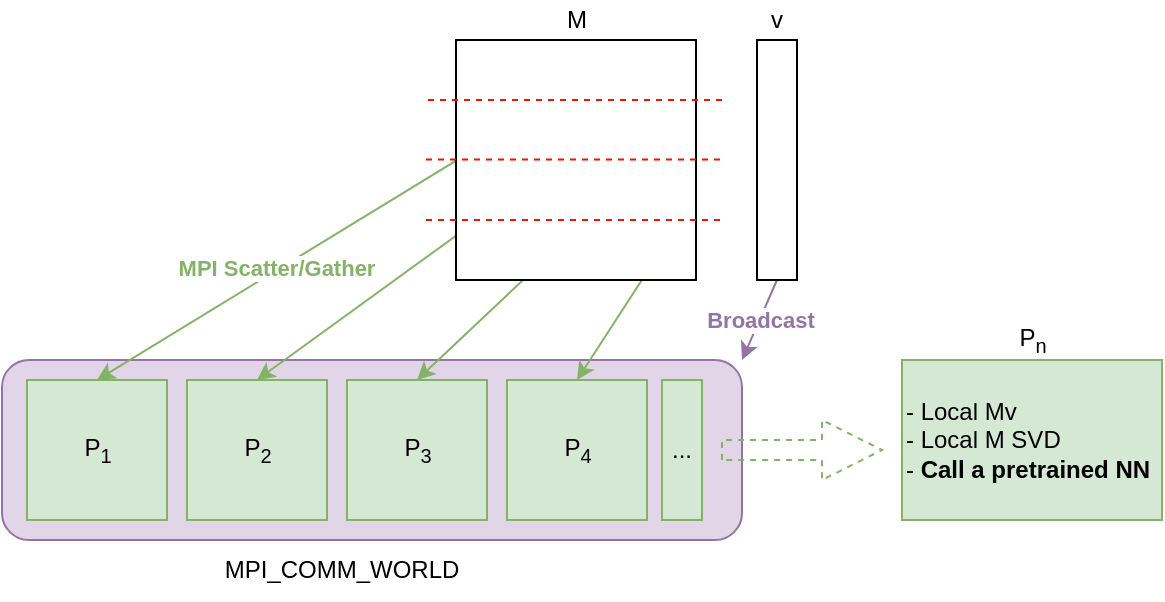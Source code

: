 <mxfile version="18.0.1" type="device"><diagram id="lsAGRGMqgmjh9sUfsG-H" name="Page-1"><mxGraphModel dx="1185" dy="643" grid="1" gridSize="10" guides="1" tooltips="1" connect="1" arrows="1" fold="1" page="1" pageScale="1" pageWidth="827" pageHeight="1169" math="0" shadow="0"><root><mxCell id="0"/><mxCell id="1" parent="0"/><mxCell id="ck8Y6ymT9cvNF8v1vJVf-45" value="" style="group" vertex="1" connectable="0" parent="1"><mxGeometry x="90" y="360" width="370" height="120" as="geometry"/></mxCell><mxCell id="ck8Y6ymT9cvNF8v1vJVf-43" value="" style="group" vertex="1" connectable="0" parent="ck8Y6ymT9cvNF8v1vJVf-45"><mxGeometry width="370" height="120" as="geometry"/></mxCell><mxCell id="ck8Y6ymT9cvNF8v1vJVf-30" value="" style="rounded=1;whiteSpace=wrap;html=1;fillColor=#e1d5e7;strokeColor=#9673a6;" vertex="1" parent="ck8Y6ymT9cvNF8v1vJVf-43"><mxGeometry width="370" height="90" as="geometry"/></mxCell><mxCell id="ck8Y6ymT9cvNF8v1vJVf-31" value="MPI_COMM_WORLD" style="text;html=1;strokeColor=none;fillColor=none;align=center;verticalAlign=middle;whiteSpace=wrap;rounded=0;" vertex="1" parent="ck8Y6ymT9cvNF8v1vJVf-43"><mxGeometry x="100" y="90" width="140" height="30" as="geometry"/></mxCell><mxCell id="ck8Y6ymT9cvNF8v1vJVf-52" value="..." style="rounded=0;whiteSpace=wrap;html=1;fillColor=#d5e8d4;strokeColor=#82b366;" vertex="1" parent="ck8Y6ymT9cvNF8v1vJVf-43"><mxGeometry x="330" y="10" width="20" height="70" as="geometry"/></mxCell><mxCell id="ck8Y6ymT9cvNF8v1vJVf-44" value="" style="group" vertex="1" connectable="0" parent="ck8Y6ymT9cvNF8v1vJVf-45"><mxGeometry x="12.5" y="10" width="310" height="70" as="geometry"/></mxCell><mxCell id="ck8Y6ymT9cvNF8v1vJVf-18" value="P&lt;sub&gt;1&lt;/sub&gt;" style="whiteSpace=wrap;html=1;aspect=fixed;fillColor=#d5e8d4;strokeColor=#82b366;" vertex="1" parent="ck8Y6ymT9cvNF8v1vJVf-44"><mxGeometry width="70" height="70" as="geometry"/></mxCell><mxCell id="ck8Y6ymT9cvNF8v1vJVf-19" value="P&lt;sub&gt;2&lt;/sub&gt;" style="whiteSpace=wrap;html=1;aspect=fixed;fillColor=#d5e8d4;strokeColor=#82b366;" vertex="1" parent="ck8Y6ymT9cvNF8v1vJVf-44"><mxGeometry x="80" width="70" height="70" as="geometry"/></mxCell><mxCell id="ck8Y6ymT9cvNF8v1vJVf-20" value="P&lt;sub&gt;3&lt;/sub&gt;" style="whiteSpace=wrap;html=1;aspect=fixed;fillColor=#d5e8d4;strokeColor=#82b366;" vertex="1" parent="ck8Y6ymT9cvNF8v1vJVf-44"><mxGeometry x="160" width="70" height="70" as="geometry"/></mxCell><mxCell id="ck8Y6ymT9cvNF8v1vJVf-21" value="P&lt;sub&gt;4&lt;/sub&gt;" style="whiteSpace=wrap;html=1;aspect=fixed;fillColor=#d5e8d4;strokeColor=#82b366;" vertex="1" parent="ck8Y6ymT9cvNF8v1vJVf-44"><mxGeometry x="240" width="70" height="70" as="geometry"/></mxCell><mxCell id="ck8Y6ymT9cvNF8v1vJVf-22" value="" style="endArrow=classic;html=1;rounded=0;exitX=0.55;exitY=0.167;exitDx=0;exitDy=0;exitPerimeter=0;entryX=0.5;entryY=0;entryDx=0;entryDy=0;fillColor=#d5e8d4;strokeColor=#82b366;" edge="1" parent="1" source="ck8Y6ymT9cvNF8v1vJVf-1" target="ck8Y6ymT9cvNF8v1vJVf-18"><mxGeometry width="50" height="50" relative="1" as="geometry"><mxPoint x="170" y="300" as="sourcePoint"/><mxPoint x="220" y="250" as="targetPoint"/></mxGeometry></mxCell><mxCell id="ck8Y6ymT9cvNF8v1vJVf-26" value="&lt;b&gt;&lt;font color=&quot;#82B366&quot;&gt;MPI Scatter/Gather&lt;/font&gt;&lt;/b&gt;" style="edgeLabel;html=1;align=center;verticalAlign=middle;resizable=0;points=[];" vertex="1" connectable="0" parent="ck8Y6ymT9cvNF8v1vJVf-22"><mxGeometry x="0.266" y="-1" relative="1" as="geometry"><mxPoint as="offset"/></mxGeometry></mxCell><mxCell id="ck8Y6ymT9cvNF8v1vJVf-23" value="" style="endArrow=classic;html=1;rounded=0;exitX=0.55;exitY=0.417;exitDx=0;exitDy=0;exitPerimeter=0;entryX=0.5;entryY=0;entryDx=0;entryDy=0;fillColor=#d5e8d4;strokeColor=#82b366;" edge="1" parent="1" source="ck8Y6ymT9cvNF8v1vJVf-1" target="ck8Y6ymT9cvNF8v1vJVf-19"><mxGeometry width="50" height="50" relative="1" as="geometry"><mxPoint x="350" y="370" as="sourcePoint"/><mxPoint x="400" y="320" as="targetPoint"/></mxGeometry></mxCell><mxCell id="ck8Y6ymT9cvNF8v1vJVf-24" value="" style="endArrow=classic;html=1;rounded=0;exitX=0.633;exitY=0.667;exitDx=0;exitDy=0;exitPerimeter=0;entryX=0.5;entryY=0;entryDx=0;entryDy=0;fillColor=#d5e8d4;strokeColor=#82b366;" edge="1" parent="1" source="ck8Y6ymT9cvNF8v1vJVf-1" target="ck8Y6ymT9cvNF8v1vJVf-20"><mxGeometry width="50" height="50" relative="1" as="geometry"><mxPoint x="370" y="260.04" as="sourcePoint"/><mxPoint x="345" y="360" as="targetPoint"/></mxGeometry></mxCell><mxCell id="ck8Y6ymT9cvNF8v1vJVf-25" value="" style="endArrow=classic;html=1;rounded=0;entryX=0.5;entryY=0;entryDx=0;entryDy=0;targetPerimeterSpacing=0;sourcePerimeterSpacing=-5;exitX=0.883;exitY=0.833;exitDx=0;exitDy=0;exitPerimeter=0;fillColor=#d5e8d4;strokeColor=#82b366;" edge="1" parent="1" source="ck8Y6ymT9cvNF8v1vJVf-1" target="ck8Y6ymT9cvNF8v1vJVf-21"><mxGeometry width="50" height="50" relative="1" as="geometry"><mxPoint x="379.96" y="290.04" as="sourcePoint"/><mxPoint x="425" y="360" as="targetPoint"/></mxGeometry></mxCell><mxCell id="ck8Y6ymT9cvNF8v1vJVf-34" value="&lt;b&gt;&lt;font color=&quot;#9673A6&quot;&gt;Broadcast&lt;/font&gt;&lt;/b&gt;" style="endArrow=classic;html=1;rounded=0;fontColor=#82B366;sourcePerimeterSpacing=3;targetPerimeterSpacing=0;strokeColor=#9673a6;exitX=0.5;exitY=1;exitDx=0;exitDy=0;entryX=1;entryY=0;entryDx=0;entryDy=0;fillColor=#e1d5e7;" edge="1" parent="1" source="ck8Y6ymT9cvNF8v1vJVf-2" target="ck8Y6ymT9cvNF8v1vJVf-30"><mxGeometry width="50" height="50" relative="1" as="geometry"><mxPoint x="210" y="400" as="sourcePoint"/><mxPoint x="260" y="350" as="targetPoint"/></mxGeometry></mxCell><mxCell id="ck8Y6ymT9cvNF8v1vJVf-42" value="" style="group" vertex="1" connectable="0" parent="1"><mxGeometry x="540" y="340" width="130" height="100" as="geometry"/></mxCell><mxCell id="ck8Y6ymT9cvNF8v1vJVf-40" value="&lt;div&gt;- Local Mv&lt;/div&gt;&lt;div&gt;- Local M SVD&lt;/div&gt;&lt;div&gt;-&lt;b&gt; Call a pretrained NN&lt;/b&gt;&lt;br&gt;&lt;/div&gt;" style="rounded=0;whiteSpace=wrap;html=1;fillColor=#d5e8d4;strokeColor=#82b366;align=left;" vertex="1" parent="ck8Y6ymT9cvNF8v1vJVf-42"><mxGeometry y="20" width="130" height="80" as="geometry"/></mxCell><mxCell id="ck8Y6ymT9cvNF8v1vJVf-41" value="P&lt;sub&gt;n&lt;/sub&gt;" style="text;html=1;strokeColor=none;fillColor=none;align=center;verticalAlign=middle;whiteSpace=wrap;rounded=0;" vertex="1" parent="ck8Y6ymT9cvNF8v1vJVf-42"><mxGeometry x="43.75" width="42.5" height="20" as="geometry"/></mxCell><mxCell id="ck8Y6ymT9cvNF8v1vJVf-48" value="" style="shape=arrow;endArrow=classic;html=1;rounded=0;fontColor=#9673A6;sourcePerimeterSpacing=3;targetPerimeterSpacing=0;strokeColor=#82b366;fillColor=none;dashed=1;" edge="1" parent="1"><mxGeometry width="50" height="50" relative="1" as="geometry"><mxPoint x="450" y="405" as="sourcePoint"/><mxPoint x="530" y="405" as="targetPoint"/></mxGeometry></mxCell><mxCell id="ck8Y6ymT9cvNF8v1vJVf-55" value="" style="group" vertex="1" connectable="0" parent="1"><mxGeometry x="302.0" y="180" width="151.0" height="140" as="geometry"/></mxCell><mxCell id="ck8Y6ymT9cvNF8v1vJVf-54" value="" style="group" vertex="1" connectable="0" parent="ck8Y6ymT9cvNF8v1vJVf-55"><mxGeometry y="20" width="151.0" height="120" as="geometry"/></mxCell><mxCell id="ck8Y6ymT9cvNF8v1vJVf-1" value="" style="whiteSpace=wrap;html=1;aspect=fixed;" vertex="1" parent="ck8Y6ymT9cvNF8v1vJVf-54"><mxGeometry x="15.0" width="120" height="120" as="geometry"/></mxCell><mxCell id="ck8Y6ymT9cvNF8v1vJVf-15" value="" style="endArrow=none;dashed=1;html=1;rounded=0;fillColor=#e51400;strokeColor=#F71000;" edge="1" parent="ck8Y6ymT9cvNF8v1vJVf-54"><mxGeometry width="50" height="50" relative="1" as="geometry"><mxPoint x="1.0" y="30" as="sourcePoint"/><mxPoint x="151.0" y="30" as="targetPoint"/></mxGeometry></mxCell><mxCell id="ck8Y6ymT9cvNF8v1vJVf-16" value="" style="endArrow=none;dashed=1;html=1;rounded=0;fillColor=#e51400;strokeColor=#F71000;" edge="1" parent="ck8Y6ymT9cvNF8v1vJVf-54"><mxGeometry width="50" height="50" relative="1" as="geometry"><mxPoint x="1.137e-13" y="59.8" as="sourcePoint"/><mxPoint x="150.0" y="59.8" as="targetPoint"/></mxGeometry></mxCell><mxCell id="ck8Y6ymT9cvNF8v1vJVf-17" value="" style="endArrow=none;dashed=1;html=1;rounded=0;fillColor=#e51400;strokeColor=#F71000;" edge="1" parent="ck8Y6ymT9cvNF8v1vJVf-54"><mxGeometry width="50" height="50" relative="1" as="geometry"><mxPoint y="90.0" as="sourcePoint"/><mxPoint x="150" y="90.0" as="targetPoint"/></mxGeometry></mxCell><mxCell id="ck8Y6ymT9cvNF8v1vJVf-3" value="M" style="text;html=1;strokeColor=none;fillColor=none;align=center;verticalAlign=middle;whiteSpace=wrap;rounded=0;" vertex="1" parent="ck8Y6ymT9cvNF8v1vJVf-55"><mxGeometry x="68.0" width="15" height="20" as="geometry"/></mxCell><mxCell id="ck8Y6ymT9cvNF8v1vJVf-59" value="" style="group" vertex="1" connectable="0" parent="1"><mxGeometry x="467.5" y="180" width="20" height="140" as="geometry"/></mxCell><mxCell id="ck8Y6ymT9cvNF8v1vJVf-2" value="" style="rounded=0;whiteSpace=wrap;html=1;" vertex="1" parent="ck8Y6ymT9cvNF8v1vJVf-59"><mxGeometry y="20" width="20" height="120" as="geometry"/></mxCell><mxCell id="ck8Y6ymT9cvNF8v1vJVf-4" value="v" style="text;html=1;strokeColor=none;fillColor=none;align=center;verticalAlign=middle;whiteSpace=wrap;rounded=0;" vertex="1" parent="ck8Y6ymT9cvNF8v1vJVf-59"><mxGeometry x="2.5" width="15" height="20" as="geometry"/></mxCell></root></mxGraphModel></diagram></mxfile>